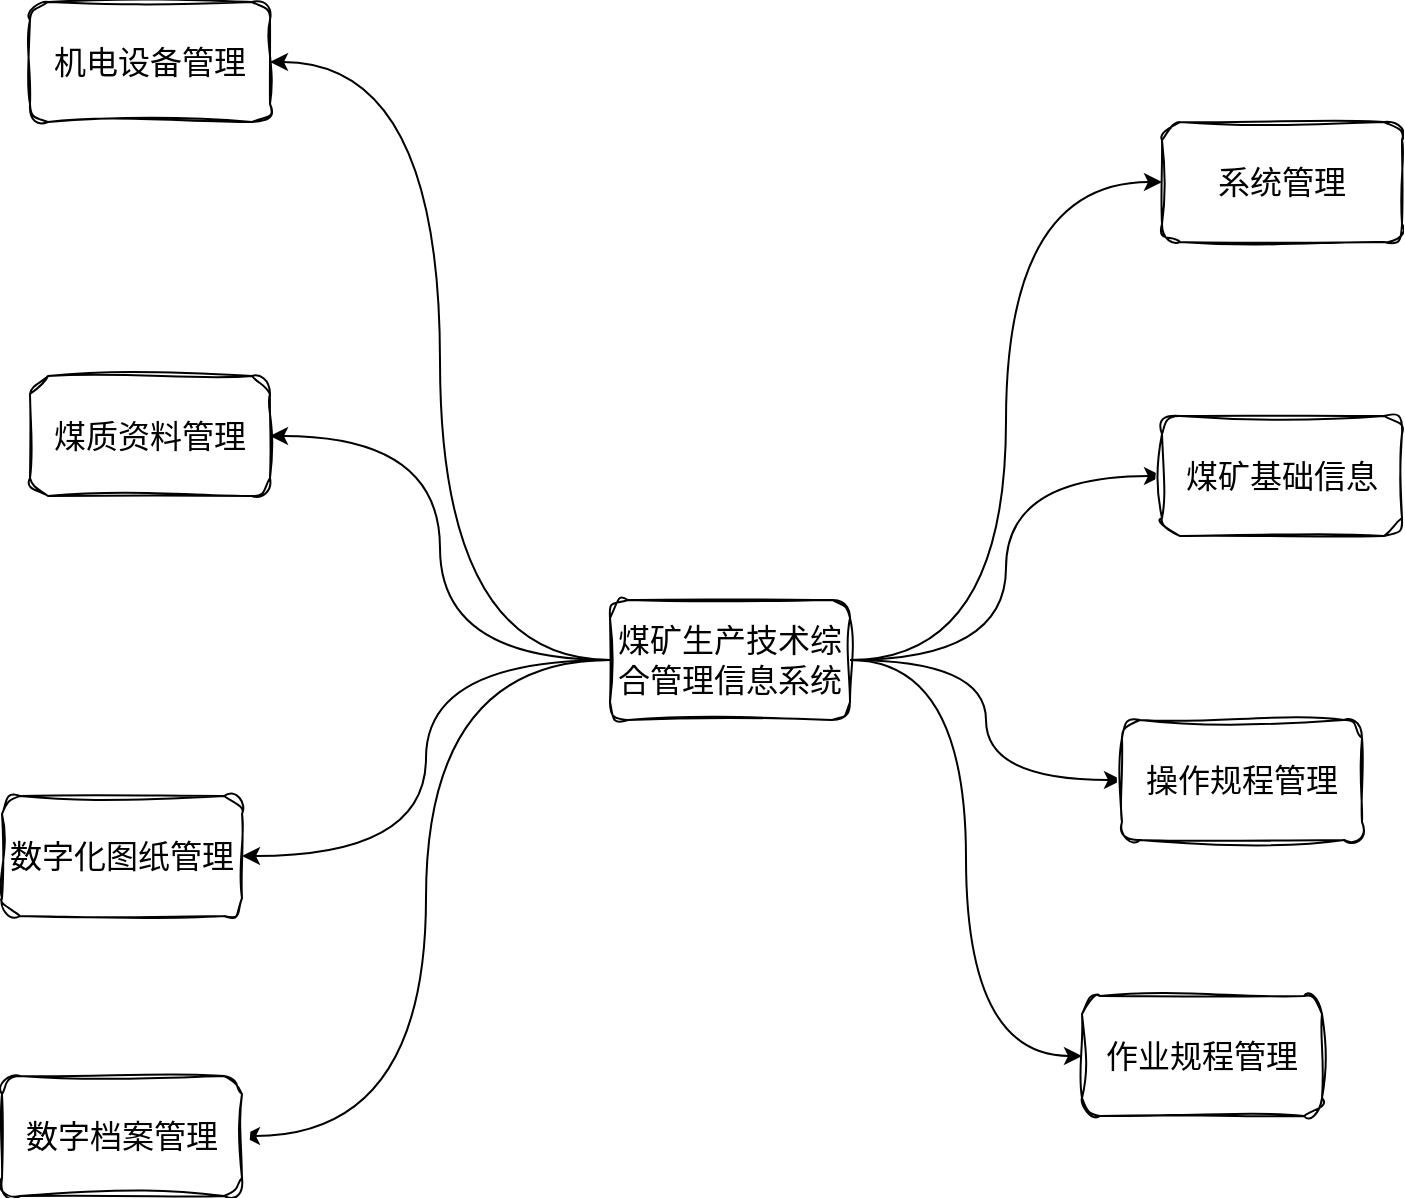<mxfile version="21.5.2" type="github">
  <diagram name="第 1 页" id="SIFgmD8ATIWaHhhkfsLB">
    <mxGraphModel dx="1733" dy="1008" grid="1" gridSize="10" guides="1" tooltips="1" connect="1" arrows="1" fold="1" page="1" pageScale="1" pageWidth="827" pageHeight="1169" math="0" shadow="0">
      <root>
        <mxCell id="0" />
        <mxCell id="1" parent="0" />
        <mxCell id="Ao3cHf5-PP3yb1i8T6EV-1" value="" style="edgeStyle=orthogonalEdgeStyle;rounded=0;orthogonalLoop=1;jettySize=auto;html=1;entryX=0;entryY=0.5;entryDx=0;entryDy=0;curved=1;" edge="1" parent="1" source="Ao3cHf5-PP3yb1i8T6EV-9" target="Ao3cHf5-PP3yb1i8T6EV-13">
          <mxGeometry relative="1" as="geometry" />
        </mxCell>
        <mxCell id="Ao3cHf5-PP3yb1i8T6EV-2" style="edgeStyle=orthogonalEdgeStyle;rounded=0;orthogonalLoop=1;jettySize=auto;html=1;entryX=0;entryY=0.5;entryDx=0;entryDy=0;curved=1;" edge="1" parent="1" source="Ao3cHf5-PP3yb1i8T6EV-9" target="Ao3cHf5-PP3yb1i8T6EV-17">
          <mxGeometry relative="1" as="geometry" />
        </mxCell>
        <mxCell id="Ao3cHf5-PP3yb1i8T6EV-3" style="edgeStyle=orthogonalEdgeStyle;rounded=0;orthogonalLoop=1;jettySize=auto;html=1;curved=1;" edge="1" parent="1" source="Ao3cHf5-PP3yb1i8T6EV-9" target="Ao3cHf5-PP3yb1i8T6EV-22">
          <mxGeometry relative="1" as="geometry" />
        </mxCell>
        <mxCell id="Ao3cHf5-PP3yb1i8T6EV-4" style="edgeStyle=orthogonalEdgeStyle;rounded=0;orthogonalLoop=1;jettySize=auto;html=1;entryX=0;entryY=0.5;entryDx=0;entryDy=0;curved=1;" edge="1" parent="1" source="Ao3cHf5-PP3yb1i8T6EV-9" target="Ao3cHf5-PP3yb1i8T6EV-31">
          <mxGeometry relative="1" as="geometry" />
        </mxCell>
        <mxCell id="Ao3cHf5-PP3yb1i8T6EV-5" style="edgeStyle=orthogonalEdgeStyle;rounded=0;orthogonalLoop=1;jettySize=auto;html=1;entryX=1;entryY=0.5;entryDx=0;entryDy=0;curved=1;" edge="1" parent="1" source="Ao3cHf5-PP3yb1i8T6EV-9" target="Ao3cHf5-PP3yb1i8T6EV-40">
          <mxGeometry relative="1" as="geometry" />
        </mxCell>
        <mxCell id="Ao3cHf5-PP3yb1i8T6EV-6" style="edgeStyle=orthogonalEdgeStyle;rounded=0;orthogonalLoop=1;jettySize=auto;html=1;entryX=1;entryY=0.5;entryDx=0;entryDy=0;curved=1;" edge="1" parent="1" source="Ao3cHf5-PP3yb1i8T6EV-9" target="Ao3cHf5-PP3yb1i8T6EV-49">
          <mxGeometry relative="1" as="geometry" />
        </mxCell>
        <mxCell id="Ao3cHf5-PP3yb1i8T6EV-7" style="edgeStyle=orthogonalEdgeStyle;rounded=0;orthogonalLoop=1;jettySize=auto;html=1;entryX=1;entryY=0.5;entryDx=0;entryDy=0;curved=1;" edge="1" parent="1" source="Ao3cHf5-PP3yb1i8T6EV-9" target="Ao3cHf5-PP3yb1i8T6EV-58">
          <mxGeometry relative="1" as="geometry" />
        </mxCell>
        <mxCell id="Ao3cHf5-PP3yb1i8T6EV-8" style="edgeStyle=orthogonalEdgeStyle;rounded=0;orthogonalLoop=1;jettySize=auto;html=1;entryX=1;entryY=0.5;entryDx=0;entryDy=0;curved=1;" edge="1" parent="1" source="Ao3cHf5-PP3yb1i8T6EV-9" target="Ao3cHf5-PP3yb1i8T6EV-67">
          <mxGeometry relative="1" as="geometry" />
        </mxCell>
        <mxCell id="Ao3cHf5-PP3yb1i8T6EV-9" value="&lt;font style=&quot;font-size: 16px;&quot;&gt;煤矿生产技术综合管理信息系统&lt;/font&gt;" style="rounded=1;whiteSpace=wrap;html=1;fontSize=16;shadow=0;sketch=1;curveFitting=1;jiggle=2;glass=0;" vertex="1" parent="1">
          <mxGeometry x="614" y="442" width="120" height="60" as="geometry" />
        </mxCell>
        <mxCell id="Ao3cHf5-PP3yb1i8T6EV-13" value="系统管理" style="whiteSpace=wrap;html=1;rounded=1;fontSize=16;shadow=0;sketch=1;curveFitting=1;jiggle=2;glass=0;" vertex="1" parent="1">
          <mxGeometry x="890" y="203" width="120" height="60" as="geometry" />
        </mxCell>
        <mxCell id="Ao3cHf5-PP3yb1i8T6EV-17" value="煤矿基础信息" style="whiteSpace=wrap;html=1;rounded=1;fontSize=16;shadow=0;sketch=1;curveFitting=1;jiggle=2;glass=0;" vertex="1" parent="1">
          <mxGeometry x="890" y="350" width="120" height="60" as="geometry" />
        </mxCell>
        <mxCell id="Ao3cHf5-PP3yb1i8T6EV-22" value="操作规程管理" style="whiteSpace=wrap;html=1;rounded=1;fontSize=16;shadow=0;sketch=1;curveFitting=1;jiggle=2;glass=0;" vertex="1" parent="1">
          <mxGeometry x="870" y="502" width="120" height="60" as="geometry" />
        </mxCell>
        <mxCell id="Ao3cHf5-PP3yb1i8T6EV-31" value="作业规程管理" style="whiteSpace=wrap;html=1;rounded=1;fontSize=16;shadow=0;sketch=1;curveFitting=1;jiggle=2;glass=0;" vertex="1" parent="1">
          <mxGeometry x="850" y="640" width="120" height="60" as="geometry" />
        </mxCell>
        <mxCell id="Ao3cHf5-PP3yb1i8T6EV-40" value="机电设备管理" style="whiteSpace=wrap;html=1;rounded=1;fontSize=16;shadow=0;sketch=1;curveFitting=1;jiggle=2;glass=0;" vertex="1" parent="1">
          <mxGeometry x="324" y="143" width="120" height="60" as="geometry" />
        </mxCell>
        <mxCell id="Ao3cHf5-PP3yb1i8T6EV-49" value="煤质资料管理" style="whiteSpace=wrap;html=1;rounded=1;fontSize=16;shadow=0;sketch=1;curveFitting=1;jiggle=2;glass=0;" vertex="1" parent="1">
          <mxGeometry x="324" y="330" width="120" height="60" as="geometry" />
        </mxCell>
        <mxCell id="Ao3cHf5-PP3yb1i8T6EV-58" value="数字化图纸管理" style="whiteSpace=wrap;html=1;rounded=1;fontSize=16;shadow=0;sketch=1;curveFitting=1;jiggle=2;glass=0;" vertex="1" parent="1">
          <mxGeometry x="310" y="540" width="120" height="60" as="geometry" />
        </mxCell>
        <mxCell id="Ao3cHf5-PP3yb1i8T6EV-67" value="数字档案管理" style="whiteSpace=wrap;html=1;rounded=1;fontSize=16;shadow=0;sketch=1;curveFitting=1;jiggle=2;glass=0;" vertex="1" parent="1">
          <mxGeometry x="310" y="680" width="120" height="60" as="geometry" />
        </mxCell>
      </root>
    </mxGraphModel>
  </diagram>
</mxfile>
